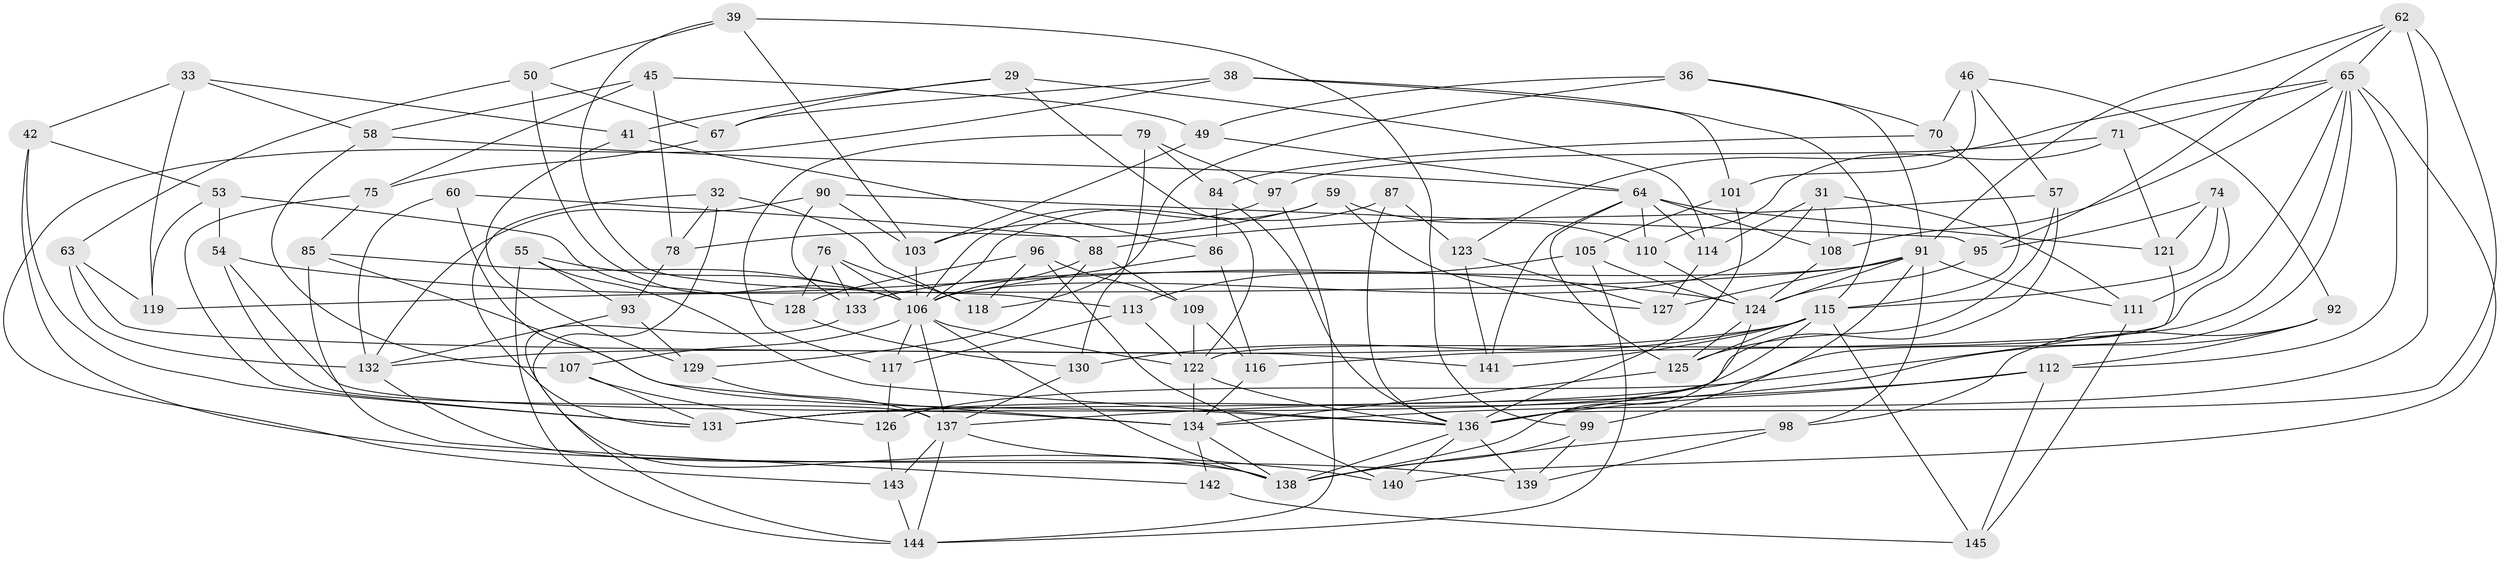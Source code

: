 // original degree distribution, {4: 1.0}
// Generated by graph-tools (version 1.1) at 2025/03/03/04/25 22:03:07]
// undirected, 87 vertices, 207 edges
graph export_dot {
graph [start="1"]
  node [color=gray90,style=filled];
  29;
  31;
  32;
  33;
  36;
  38;
  39;
  41;
  42;
  45;
  46;
  49;
  50;
  53;
  54;
  55;
  57;
  58;
  59;
  60;
  62 [super="+28"];
  63;
  64 [super="+10+40"];
  65 [super="+5+19+11"];
  67;
  70;
  71;
  74;
  75;
  76 [super="+30"];
  78;
  79;
  84;
  85;
  86;
  87;
  88 [super="+23"];
  90;
  91 [super="+25+35+51"];
  92;
  93;
  95;
  96;
  97;
  98;
  99;
  101 [super="+80"];
  103 [super="+102"];
  105 [super="+37"];
  106 [super="+15+22+104"];
  107;
  108;
  109;
  110;
  111;
  112 [super="+66"];
  113;
  114;
  115 [super="+9+20+81"];
  116;
  117;
  118;
  119;
  121;
  122 [super="+120"];
  123 [super="+43"];
  124 [super="+77"];
  125 [super="+47"];
  126;
  127 [super="+94"];
  128;
  129;
  130;
  131 [super="+100"];
  132 [super="+72"];
  133;
  134 [super="+61"];
  136 [super="+24+68+48"];
  137 [super="+135"];
  138 [super="+18+52+89+83"];
  139;
  140;
  141;
  142;
  143;
  144 [super="+27"];
  145 [super="+82"];
  29 -- 114;
  29 -- 41;
  29 -- 67;
  29 -- 122;
  31 -- 111;
  31 -- 108;
  31 -- 114;
  31 -- 106;
  32 -- 140;
  32 -- 118;
  32 -- 78;
  32 -- 131;
  33 -- 119;
  33 -- 58;
  33 -- 42;
  33 -- 41;
  36 -- 49;
  36 -- 70;
  36 -- 118;
  36 -- 91;
  38 -- 67;
  38 -- 143;
  38 -- 101;
  38 -- 115;
  39 -- 99;
  39 -- 113;
  39 -- 103;
  39 -- 50;
  41 -- 129;
  41 -- 86;
  42 -- 53;
  42 -- 139;
  42 -- 131;
  45 -- 58;
  45 -- 78;
  45 -- 75;
  45 -- 49;
  46 -- 70;
  46 -- 92;
  46 -- 57;
  46 -- 101;
  49 -- 103;
  49 -- 64;
  50 -- 63;
  50 -- 67;
  50 -- 106;
  53 -- 119;
  53 -- 54;
  53 -- 128;
  54 -- 134;
  54 -- 124;
  54 -- 137;
  55 -- 93;
  55 -- 106;
  55 -- 136;
  55 -- 144;
  57 -- 88;
  57 -- 125;
  57 -- 131;
  58 -- 107;
  58 -- 64;
  59 -- 78;
  59 -- 110;
  59 -- 127;
  59 -- 106;
  60 -- 88 [weight=2];
  60 -- 134;
  60 -- 132;
  62 -- 134;
  62 -- 136 [weight=2];
  62 -- 65;
  62 -- 95;
  62 -- 91;
  63 -- 119;
  63 -- 132;
  63 -- 141;
  64 -- 141;
  64 -- 114;
  64 -- 121;
  64 -- 110;
  64 -- 108;
  64 -- 125;
  65 -- 123;
  65 -- 131 [weight=2];
  65 -- 116;
  65 -- 71;
  65 -- 112;
  65 -- 108;
  65 -- 140;
  65 -- 122;
  67 -- 75;
  70 -- 84;
  70 -- 115;
  71 -- 121;
  71 -- 110;
  71 -- 97;
  74 -- 95;
  74 -- 121;
  74 -- 111;
  74 -- 115;
  75 -- 85;
  75 -- 131;
  76 -- 128;
  76 -- 133;
  76 -- 118;
  76 -- 106 [weight=3];
  78 -- 93;
  79 -- 117;
  79 -- 130;
  79 -- 84;
  79 -- 97;
  84 -- 86;
  84 -- 136;
  85 -- 142;
  85 -- 106;
  85 -- 136;
  86 -- 116;
  86 -- 106;
  87 -- 123 [weight=2];
  87 -- 106;
  87 -- 136;
  88 -- 129;
  88 -- 109;
  88 -- 106;
  90 -- 95;
  90 -- 133;
  90 -- 132;
  90 -- 103;
  91 -- 99;
  91 -- 124;
  91 -- 133;
  91 -- 127 [weight=2];
  91 -- 119;
  91 -- 98;
  91 -- 111;
  92 -- 98;
  92 -- 112;
  92 -- 131;
  93 -- 129;
  93 -- 132;
  95 -- 124;
  96 -- 140;
  96 -- 128;
  96 -- 109;
  96 -- 118;
  97 -- 103;
  97 -- 144;
  98 -- 139;
  98 -- 138;
  99 -- 139;
  99 -- 138;
  101 -- 136 [weight=2];
  101 -- 105 [weight=2];
  103 -- 106 [weight=2];
  105 -- 144;
  105 -- 124 [weight=2];
  105 -- 113;
  106 -- 137 [weight=2];
  106 -- 107;
  106 -- 117;
  106 -- 122 [weight=2];
  106 -- 138;
  107 -- 126;
  107 -- 131;
  108 -- 124;
  109 -- 116;
  109 -- 122;
  110 -- 124;
  111 -- 145;
  112 -- 137;
  112 -- 145 [weight=2];
  112 -- 136;
  113 -- 122;
  113 -- 117;
  114 -- 127;
  115 -- 141;
  115 -- 145;
  115 -- 130;
  115 -- 136 [weight=3];
  115 -- 132 [weight=3];
  115 -- 125 [weight=2];
  116 -- 134;
  117 -- 126;
  121 -- 126;
  122 -- 134;
  122 -- 136;
  123 -- 127 [weight=2];
  123 -- 141;
  124 -- 138 [weight=2];
  124 -- 125;
  125 -- 134;
  126 -- 143;
  128 -- 130;
  129 -- 137;
  130 -- 137;
  132 -- 138;
  133 -- 144;
  134 -- 142;
  134 -- 138;
  136 -- 138 [weight=3];
  136 -- 139;
  136 -- 140;
  137 -- 138 [weight=2];
  137 -- 143;
  137 -- 144;
  142 -- 145 [weight=2];
  143 -- 144;
}
